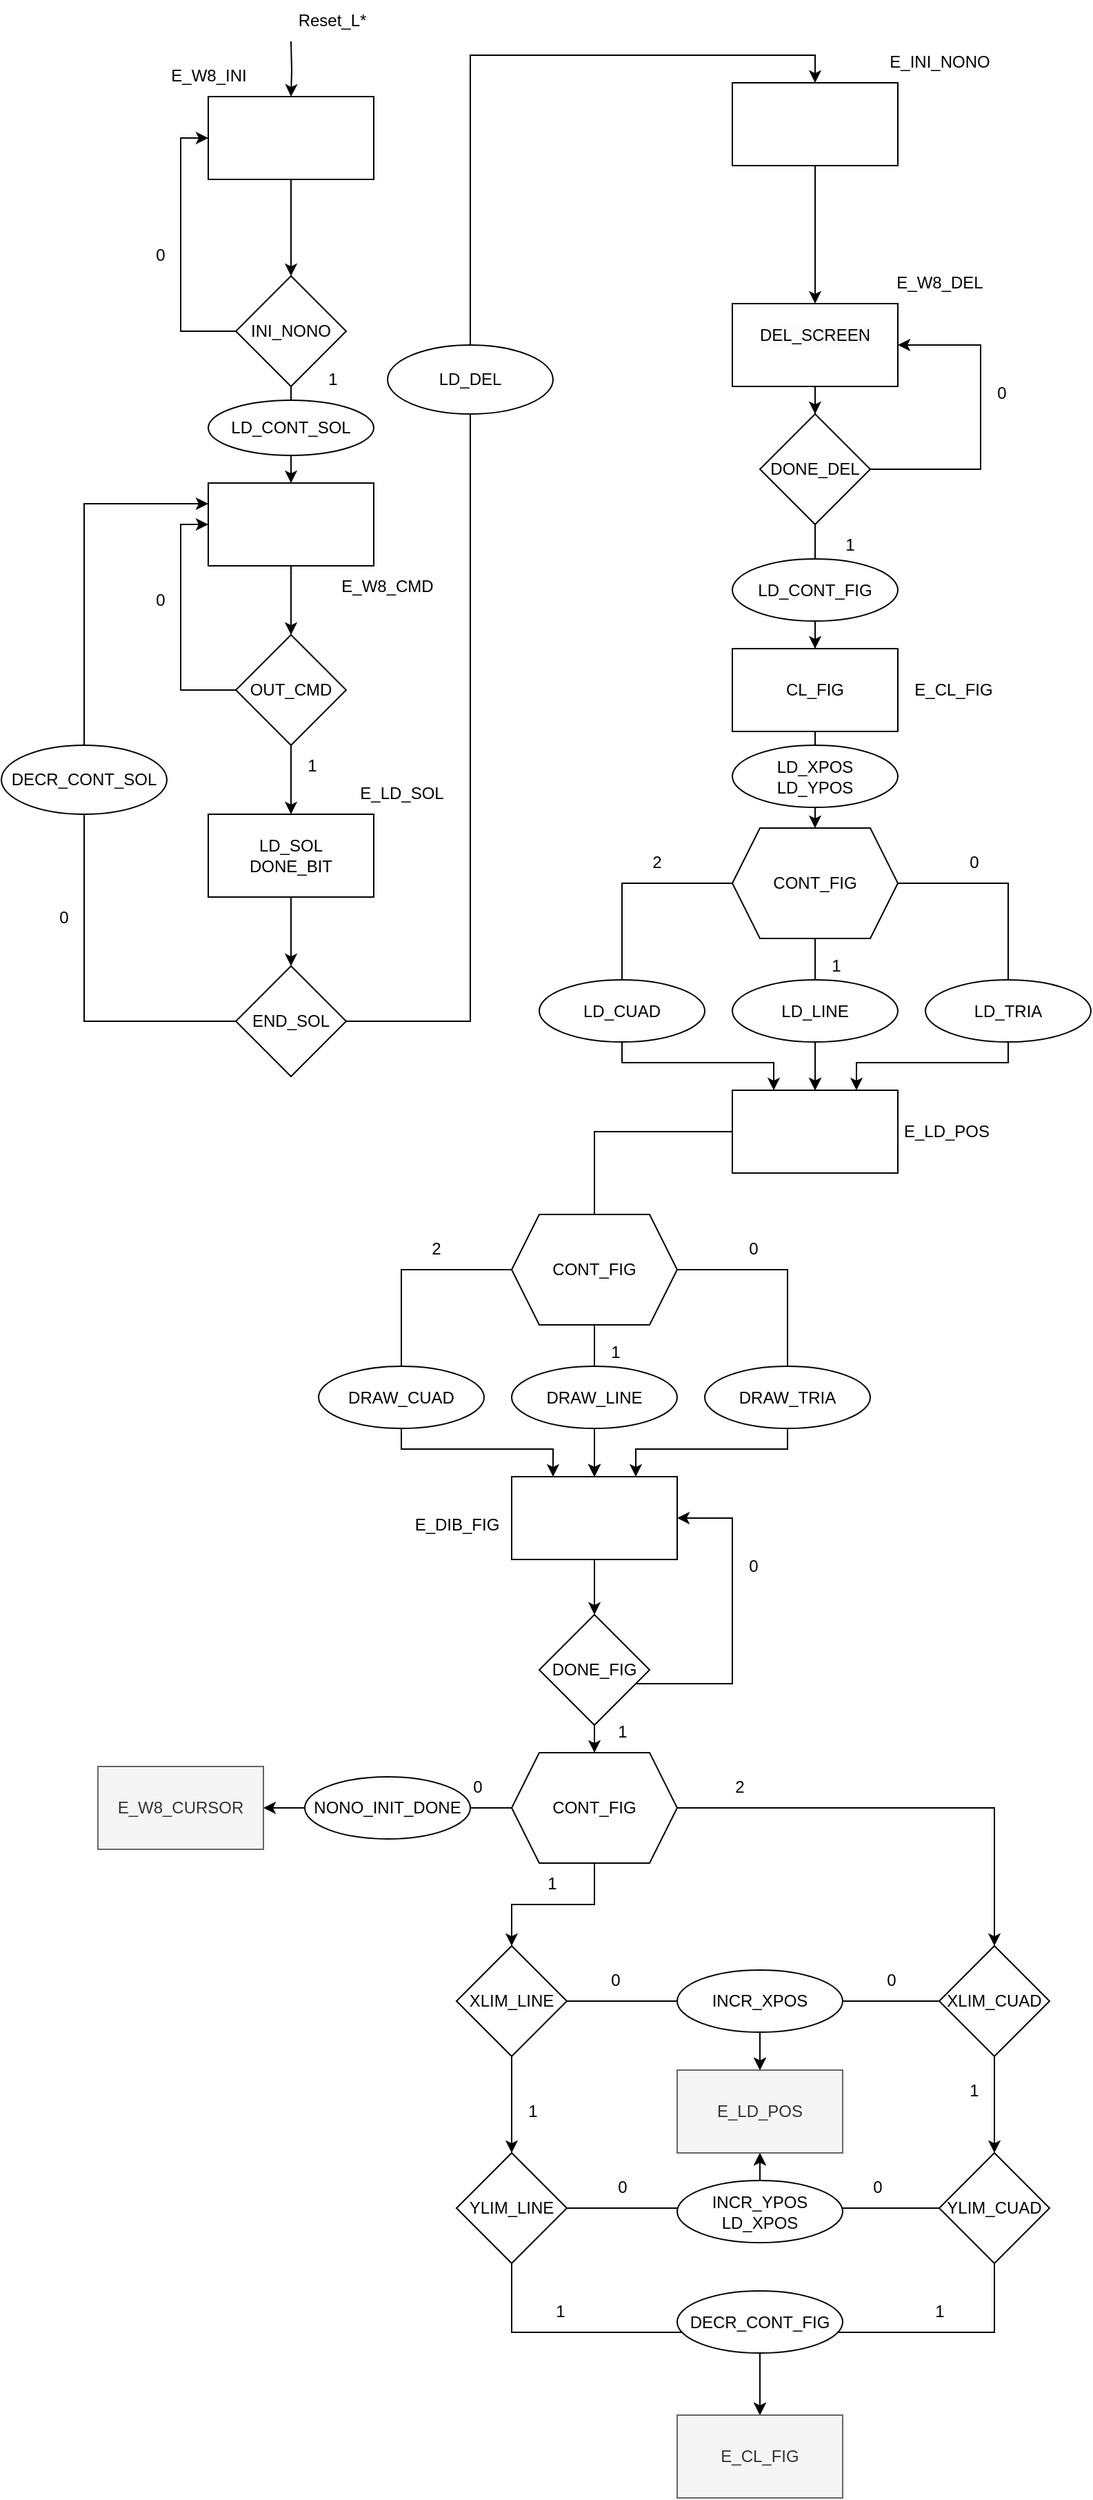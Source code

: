 <mxfile version="22.1.21" type="device">
  <diagram name="Página-1" id="odEJm7NLrHrXEt8aZHD7">
    <mxGraphModel dx="1870" dy="704" grid="1" gridSize="10" guides="1" tooltips="1" connect="1" arrows="1" fold="1" page="1" pageScale="1" pageWidth="827" pageHeight="1169" math="0" shadow="0">
      <root>
        <mxCell id="0" />
        <mxCell id="1" parent="0" />
        <mxCell id="RWISE_kW_2bD8TeYGAy0-4" value="" style="edgeStyle=orthogonalEdgeStyle;rounded=0;orthogonalLoop=1;jettySize=auto;html=1;" parent="1" source="RWISE_kW_2bD8TeYGAy0-2" target="RWISE_kW_2bD8TeYGAy0-3" edge="1">
          <mxGeometry relative="1" as="geometry" />
        </mxCell>
        <mxCell id="RWISE_kW_2bD8TeYGAy0-19" style="edgeStyle=orthogonalEdgeStyle;rounded=0;orthogonalLoop=1;jettySize=auto;html=1;" parent="1" target="RWISE_kW_2bD8TeYGAy0-2" edge="1">
          <mxGeometry relative="1" as="geometry">
            <mxPoint x="210" y="40" as="sourcePoint" />
          </mxGeometry>
        </mxCell>
        <mxCell id="RWISE_kW_2bD8TeYGAy0-2" value="" style="rounded=0;whiteSpace=wrap;html=1;" parent="1" vertex="1">
          <mxGeometry x="150" y="80" width="120" height="60" as="geometry" />
        </mxCell>
        <mxCell id="RWISE_kW_2bD8TeYGAy0-5" style="edgeStyle=orthogonalEdgeStyle;rounded=0;orthogonalLoop=1;jettySize=auto;html=1;entryX=0;entryY=0.5;entryDx=0;entryDy=0;" parent="1" source="RWISE_kW_2bD8TeYGAy0-3" target="RWISE_kW_2bD8TeYGAy0-2" edge="1">
          <mxGeometry relative="1" as="geometry">
            <Array as="points">
              <mxPoint x="130" y="250" />
              <mxPoint x="130" y="110" />
            </Array>
          </mxGeometry>
        </mxCell>
        <mxCell id="RWISE_kW_2bD8TeYGAy0-7" value="" style="edgeStyle=orthogonalEdgeStyle;rounded=0;orthogonalLoop=1;jettySize=auto;html=1;" parent="1" source="RWISE_kW_2bD8TeYGAy0-3" target="RWISE_kW_2bD8TeYGAy0-6" edge="1">
          <mxGeometry relative="1" as="geometry" />
        </mxCell>
        <mxCell id="RWISE_kW_2bD8TeYGAy0-3" value="INI_NONO" style="rhombus;whiteSpace=wrap;html=1;" parent="1" vertex="1">
          <mxGeometry x="170" y="210" width="80" height="80" as="geometry" />
        </mxCell>
        <mxCell id="RWISE_kW_2bD8TeYGAy0-9" value="" style="edgeStyle=orthogonalEdgeStyle;rounded=0;orthogonalLoop=1;jettySize=auto;html=1;" parent="1" source="RWISE_kW_2bD8TeYGAy0-6" target="RWISE_kW_2bD8TeYGAy0-8" edge="1">
          <mxGeometry relative="1" as="geometry" />
        </mxCell>
        <mxCell id="RWISE_kW_2bD8TeYGAy0-6" value="" style="rounded=0;whiteSpace=wrap;html=1;" parent="1" vertex="1">
          <mxGeometry x="150" y="360" width="120" height="60" as="geometry" />
        </mxCell>
        <mxCell id="RWISE_kW_2bD8TeYGAy0-10" style="edgeStyle=orthogonalEdgeStyle;rounded=0;orthogonalLoop=1;jettySize=auto;html=1;entryX=0;entryY=0.5;entryDx=0;entryDy=0;" parent="1" source="RWISE_kW_2bD8TeYGAy0-8" target="RWISE_kW_2bD8TeYGAy0-6" edge="1">
          <mxGeometry relative="1" as="geometry">
            <Array as="points">
              <mxPoint x="130" y="510" />
              <mxPoint x="130" y="390" />
            </Array>
          </mxGeometry>
        </mxCell>
        <mxCell id="RWISE_kW_2bD8TeYGAy0-13" value="" style="edgeStyle=orthogonalEdgeStyle;rounded=0;orthogonalLoop=1;jettySize=auto;html=1;" parent="1" source="RWISE_kW_2bD8TeYGAy0-8" target="RWISE_kW_2bD8TeYGAy0-12" edge="1">
          <mxGeometry relative="1" as="geometry" />
        </mxCell>
        <mxCell id="RWISE_kW_2bD8TeYGAy0-8" value="OUT_CMD" style="rhombus;whiteSpace=wrap;html=1;" parent="1" vertex="1">
          <mxGeometry x="170" y="470" width="80" height="80" as="geometry" />
        </mxCell>
        <mxCell id="RWISE_kW_2bD8TeYGAy0-16" value="" style="edgeStyle=orthogonalEdgeStyle;rounded=0;orthogonalLoop=1;jettySize=auto;html=1;" parent="1" source="RWISE_kW_2bD8TeYGAy0-12" target="RWISE_kW_2bD8TeYGAy0-15" edge="1">
          <mxGeometry relative="1" as="geometry" />
        </mxCell>
        <mxCell id="RWISE_kW_2bD8TeYGAy0-12" value="LD_SOL&lt;br&gt;DONE_BIT" style="rounded=0;whiteSpace=wrap;html=1;" parent="1" vertex="1">
          <mxGeometry x="150" y="600" width="120" height="60" as="geometry" />
        </mxCell>
        <mxCell id="RWISE_kW_2bD8TeYGAy0-17" style="edgeStyle=orthogonalEdgeStyle;rounded=0;orthogonalLoop=1;jettySize=auto;html=1;entryX=0;entryY=0.25;entryDx=0;entryDy=0;" parent="1" source="RWISE_kW_2bD8TeYGAy0-15" target="RWISE_kW_2bD8TeYGAy0-6" edge="1">
          <mxGeometry relative="1" as="geometry">
            <Array as="points">
              <mxPoint x="60" y="750" />
              <mxPoint x="60" y="375" />
            </Array>
          </mxGeometry>
        </mxCell>
        <mxCell id="RWISE_kW_2bD8TeYGAy0-31" style="edgeStyle=orthogonalEdgeStyle;rounded=0;orthogonalLoop=1;jettySize=auto;html=1;entryX=0.5;entryY=0;entryDx=0;entryDy=0;" parent="1" source="RWISE_kW_2bD8TeYGAy0-32" target="RWISE_kW_2bD8TeYGAy0-30" edge="1">
          <mxGeometry relative="1" as="geometry">
            <Array as="points">
              <mxPoint x="340" y="50" />
              <mxPoint x="590" y="50" />
            </Array>
          </mxGeometry>
        </mxCell>
        <mxCell id="RWISE_kW_2bD8TeYGAy0-15" value="END_SOL" style="rhombus;whiteSpace=wrap;html=1;" parent="1" vertex="1">
          <mxGeometry x="170" y="710" width="80" height="80" as="geometry" />
        </mxCell>
        <mxCell id="RWISE_kW_2bD8TeYGAy0-18" value="LD_CONT_SOL" style="ellipse;whiteSpace=wrap;html=1;" parent="1" vertex="1">
          <mxGeometry x="150" y="300" width="120" height="40" as="geometry" />
        </mxCell>
        <mxCell id="RWISE_kW_2bD8TeYGAy0-20" value="Reset_L*" style="text;html=1;strokeColor=none;fillColor=none;align=center;verticalAlign=middle;whiteSpace=wrap;rounded=0;" parent="1" vertex="1">
          <mxGeometry x="210" y="10" width="60" height="30" as="geometry" />
        </mxCell>
        <mxCell id="RWISE_kW_2bD8TeYGAy0-21" value="E_W8_INI" style="text;html=1;align=center;verticalAlign=middle;resizable=0;points=[];autosize=1;strokeColor=none;fillColor=none;" parent="1" vertex="1">
          <mxGeometry x="110" y="50" width="80" height="30" as="geometry" />
        </mxCell>
        <mxCell id="RWISE_kW_2bD8TeYGAy0-22" value="E_W8_CMD" style="text;html=1;strokeColor=none;fillColor=none;align=center;verticalAlign=middle;whiteSpace=wrap;rounded=0;" parent="1" vertex="1">
          <mxGeometry x="250" y="420" width="60" height="30" as="geometry" />
        </mxCell>
        <mxCell id="RWISE_kW_2bD8TeYGAy0-23" value="E_LD_SOL" style="text;html=1;align=center;verticalAlign=middle;resizable=0;points=[];autosize=1;strokeColor=none;fillColor=none;" parent="1" vertex="1">
          <mxGeometry x="250" y="570" width="80" height="30" as="geometry" />
        </mxCell>
        <mxCell id="RWISE_kW_2bD8TeYGAy0-24" value="DECR_CONT_SOL" style="ellipse;whiteSpace=wrap;html=1;" parent="1" vertex="1">
          <mxGeometry y="550" width="120" height="50" as="geometry" />
        </mxCell>
        <mxCell id="RWISE_kW_2bD8TeYGAy0-25" value="0" style="text;html=1;align=center;verticalAlign=middle;resizable=0;points=[];autosize=1;strokeColor=none;fillColor=none;" parent="1" vertex="1">
          <mxGeometry x="100" y="180" width="30" height="30" as="geometry" />
        </mxCell>
        <mxCell id="RWISE_kW_2bD8TeYGAy0-26" value="0" style="text;html=1;align=center;verticalAlign=middle;resizable=0;points=[];autosize=1;strokeColor=none;fillColor=none;" parent="1" vertex="1">
          <mxGeometry x="100" y="430" width="30" height="30" as="geometry" />
        </mxCell>
        <mxCell id="RWISE_kW_2bD8TeYGAy0-27" value="0" style="text;html=1;align=center;verticalAlign=middle;resizable=0;points=[];autosize=1;strokeColor=none;fillColor=none;" parent="1" vertex="1">
          <mxGeometry x="30" y="660" width="30" height="30" as="geometry" />
        </mxCell>
        <mxCell id="RWISE_kW_2bD8TeYGAy0-28" value="1" style="text;html=1;align=center;verticalAlign=middle;resizable=0;points=[];autosize=1;strokeColor=none;fillColor=none;" parent="1" vertex="1">
          <mxGeometry x="210" y="550" width="30" height="30" as="geometry" />
        </mxCell>
        <mxCell id="RWISE_kW_2bD8TeYGAy0-29" value="1" style="text;html=1;align=center;verticalAlign=middle;resizable=0;points=[];autosize=1;strokeColor=none;fillColor=none;" parent="1" vertex="1">
          <mxGeometry x="225" y="270" width="30" height="30" as="geometry" />
        </mxCell>
        <mxCell id="RWISE_kW_2bD8TeYGAy0-34" style="edgeStyle=orthogonalEdgeStyle;rounded=0;orthogonalLoop=1;jettySize=auto;html=1;entryX=0.5;entryY=0;entryDx=0;entryDy=0;" parent="1" source="RWISE_kW_2bD8TeYGAy0-30" target="RWISE_kW_2bD8TeYGAy0-33" edge="1">
          <mxGeometry relative="1" as="geometry" />
        </mxCell>
        <mxCell id="RWISE_kW_2bD8TeYGAy0-30" value="" style="rounded=0;whiteSpace=wrap;html=1;" parent="1" vertex="1">
          <mxGeometry x="530" y="70" width="120" height="60" as="geometry" />
        </mxCell>
        <mxCell id="RWISE_kW_2bD8TeYGAy0-36" value="" style="edgeStyle=orthogonalEdgeStyle;rounded=0;orthogonalLoop=1;jettySize=auto;html=1;" parent="1" source="RWISE_kW_2bD8TeYGAy0-33" target="RWISE_kW_2bD8TeYGAy0-35" edge="1">
          <mxGeometry relative="1" as="geometry" />
        </mxCell>
        <mxCell id="RWISE_kW_2bD8TeYGAy0-33" value="&#xa;&lt;span style=&quot;color: rgb(0, 0, 0); font-family: Helvetica; font-size: 12px; font-style: normal; font-variant-ligatures: normal; font-variant-caps: normal; font-weight: 400; letter-spacing: normal; orphans: 2; text-align: center; text-indent: 0px; text-transform: none; widows: 2; word-spacing: 0px; -webkit-text-stroke-width: 0px; background-color: rgb(251, 251, 251); text-decoration-thickness: initial; text-decoration-style: initial; text-decoration-color: initial; float: none; display: inline !important;&quot;&gt;DEL_SCREEN&lt;/span&gt;&#xa;&#xa;" style="rounded=0;whiteSpace=wrap;html=1;" parent="1" vertex="1">
          <mxGeometry x="530" y="230" width="120" height="60" as="geometry" />
        </mxCell>
        <mxCell id="RWISE_kW_2bD8TeYGAy0-37" style="edgeStyle=orthogonalEdgeStyle;rounded=0;orthogonalLoop=1;jettySize=auto;html=1;entryX=1;entryY=0.5;entryDx=0;entryDy=0;exitX=1;exitY=0.5;exitDx=0;exitDy=0;" parent="1" source="RWISE_kW_2bD8TeYGAy0-35" target="RWISE_kW_2bD8TeYGAy0-33" edge="1">
          <mxGeometry relative="1" as="geometry">
            <Array as="points">
              <mxPoint x="710" y="350" />
              <mxPoint x="710" y="260" />
            </Array>
          </mxGeometry>
        </mxCell>
        <mxCell id="RWISE_kW_2bD8TeYGAy0-39" value="" style="edgeStyle=orthogonalEdgeStyle;rounded=0;orthogonalLoop=1;jettySize=auto;html=1;" parent="1" source="RWISE_kW_2bD8TeYGAy0-55" target="RWISE_kW_2bD8TeYGAy0-38" edge="1">
          <mxGeometry relative="1" as="geometry" />
        </mxCell>
        <mxCell id="RWISE_kW_2bD8TeYGAy0-116" value="" style="edgeStyle=orthogonalEdgeStyle;rounded=0;orthogonalLoop=1;jettySize=auto;html=1;endArrow=none;endFill=0;" parent="1" source="RWISE_kW_2bD8TeYGAy0-35" target="RWISE_kW_2bD8TeYGAy0-55" edge="1">
          <mxGeometry relative="1" as="geometry" />
        </mxCell>
        <mxCell id="RWISE_kW_2bD8TeYGAy0-35" value="DONE_DEL" style="rhombus;whiteSpace=wrap;html=1;" parent="1" vertex="1">
          <mxGeometry x="550" y="310" width="80" height="80" as="geometry" />
        </mxCell>
        <mxCell id="RWISE_kW_2bD8TeYGAy0-41" value="" style="edgeStyle=orthogonalEdgeStyle;rounded=0;orthogonalLoop=1;jettySize=auto;html=1;" parent="1" source="RWISE_kW_2bD8TeYGAy0-58" target="RWISE_kW_2bD8TeYGAy0-40" edge="1">
          <mxGeometry relative="1" as="geometry" />
        </mxCell>
        <mxCell id="RWISE_kW_2bD8TeYGAy0-38" value="CL_FIG" style="rounded=0;whiteSpace=wrap;html=1;" parent="1" vertex="1">
          <mxGeometry x="530" y="480" width="120" height="60" as="geometry" />
        </mxCell>
        <mxCell id="RWISE_kW_2bD8TeYGAy0-43" value="" style="edgeStyle=orthogonalEdgeStyle;rounded=0;orthogonalLoop=1;jettySize=auto;html=1;" parent="1" source="RWISE_kW_2bD8TeYGAy0-40" target="RWISE_kW_2bD8TeYGAy0-42" edge="1">
          <mxGeometry relative="1" as="geometry" />
        </mxCell>
        <mxCell id="RWISE_kW_2bD8TeYGAy0-40" value="" style="rounded=0;whiteSpace=wrap;html=1;" parent="1" vertex="1">
          <mxGeometry x="530" y="800" width="120" height="60" as="geometry" />
        </mxCell>
        <mxCell id="RWISE_kW_2bD8TeYGAy0-45" value="" style="edgeStyle=orthogonalEdgeStyle;rounded=0;orthogonalLoop=1;jettySize=auto;html=1;" parent="1" source="RWISE_kW_2bD8TeYGAy0-42" target="RWISE_kW_2bD8TeYGAy0-44" edge="1">
          <mxGeometry relative="1" as="geometry" />
        </mxCell>
        <mxCell id="RWISE_kW_2bD8TeYGAy0-42" value="" style="rounded=0;whiteSpace=wrap;html=1;" parent="1" vertex="1">
          <mxGeometry x="370" y="1080" width="120" height="60" as="geometry" />
        </mxCell>
        <mxCell id="RWISE_kW_2bD8TeYGAy0-46" style="edgeStyle=orthogonalEdgeStyle;rounded=0;orthogonalLoop=1;jettySize=auto;html=1;entryX=1;entryY=0.5;entryDx=0;entryDy=0;" parent="1" source="RWISE_kW_2bD8TeYGAy0-44" target="RWISE_kW_2bD8TeYGAy0-42" edge="1">
          <mxGeometry relative="1" as="geometry">
            <Array as="points">
              <mxPoint x="530" y="1230" />
              <mxPoint x="530" y="1110" />
            </Array>
          </mxGeometry>
        </mxCell>
        <mxCell id="RWISE_kW_2bD8TeYGAy0-83" value="" style="edgeStyle=orthogonalEdgeStyle;rounded=0;orthogonalLoop=1;jettySize=auto;html=1;" parent="1" source="RWISE_kW_2bD8TeYGAy0-44" target="RWISE_kW_2bD8TeYGAy0-70" edge="1">
          <mxGeometry relative="1" as="geometry" />
        </mxCell>
        <mxCell id="RWISE_kW_2bD8TeYGAy0-44" value="DONE_FIG" style="rhombus;whiteSpace=wrap;html=1;" parent="1" vertex="1">
          <mxGeometry x="390" y="1180" width="80" height="80" as="geometry" />
        </mxCell>
        <mxCell id="RWISE_kW_2bD8TeYGAy0-53" value="" style="edgeStyle=orthogonalEdgeStyle;rounded=0;orthogonalLoop=1;jettySize=auto;html=1;entryX=0.5;entryY=0;entryDx=0;entryDy=0;" parent="1" source="RWISE_kW_2bD8TeYGAy0-15" target="RWISE_kW_2bD8TeYGAy0-32" edge="1">
          <mxGeometry relative="1" as="geometry">
            <mxPoint x="250" y="750" as="sourcePoint" />
            <mxPoint x="560" y="70" as="targetPoint" />
            <Array as="points">
              <mxPoint x="340" y="750" />
            </Array>
          </mxGeometry>
        </mxCell>
        <mxCell id="RWISE_kW_2bD8TeYGAy0-32" value="LD_DEL" style="ellipse;whiteSpace=wrap;html=1;" parent="1" vertex="1">
          <mxGeometry x="280" y="260" width="120" height="50" as="geometry" />
        </mxCell>
        <mxCell id="RWISE_kW_2bD8TeYGAy0-55" value="LD_CONT_FIG" style="ellipse;whiteSpace=wrap;html=1;" parent="1" vertex="1">
          <mxGeometry x="530" y="415" width="120" height="45" as="geometry" />
        </mxCell>
        <mxCell id="RWISE_kW_2bD8TeYGAy0-59" style="edgeStyle=orthogonalEdgeStyle;rounded=0;orthogonalLoop=1;jettySize=auto;html=1;entryX=0.25;entryY=0;entryDx=0;entryDy=0;" parent="1" source="RWISE_kW_2bD8TeYGAy0-58" target="RWISE_kW_2bD8TeYGAy0-40" edge="1">
          <mxGeometry relative="1" as="geometry">
            <Array as="points">
              <mxPoint x="450" y="650" />
              <mxPoint x="450" y="780" />
              <mxPoint x="560" y="780" />
            </Array>
          </mxGeometry>
        </mxCell>
        <mxCell id="RWISE_kW_2bD8TeYGAy0-60" value="" style="edgeStyle=orthogonalEdgeStyle;rounded=0;orthogonalLoop=1;jettySize=auto;html=1;" parent="1" source="RWISE_kW_2bD8TeYGAy0-38" target="RWISE_kW_2bD8TeYGAy0-58" edge="1">
          <mxGeometry relative="1" as="geometry">
            <mxPoint x="590" y="540" as="sourcePoint" />
            <mxPoint x="590" y="770" as="targetPoint" />
          </mxGeometry>
        </mxCell>
        <mxCell id="RWISE_kW_2bD8TeYGAy0-58" value="CONT_FIG" style="shape=hexagon;perimeter=hexagonPerimeter2;whiteSpace=wrap;html=1;fixedSize=1;" parent="1" vertex="1">
          <mxGeometry x="530" y="610" width="120" height="80" as="geometry" />
        </mxCell>
        <mxCell id="RWISE_kW_2bD8TeYGAy0-61" value="LD_XPOS&lt;br&gt;LD_YPOS" style="ellipse;whiteSpace=wrap;html=1;" parent="1" vertex="1">
          <mxGeometry x="530" y="550" width="120" height="45" as="geometry" />
        </mxCell>
        <mxCell id="RWISE_kW_2bD8TeYGAy0-124" value="" style="edgeStyle=orthogonalEdgeStyle;rounded=0;orthogonalLoop=1;jettySize=auto;html=1;" parent="1" source="RWISE_kW_2bD8TeYGAy0-62" target="RWISE_kW_2bD8TeYGAy0-40" edge="1">
          <mxGeometry relative="1" as="geometry" />
        </mxCell>
        <mxCell id="RWISE_kW_2bD8TeYGAy0-62" value="LD_LINE" style="ellipse;whiteSpace=wrap;html=1;" parent="1" vertex="1">
          <mxGeometry x="530" y="720" width="120" height="45" as="geometry" />
        </mxCell>
        <mxCell id="RWISE_kW_2bD8TeYGAy0-63" value="LD_CUAD" style="ellipse;whiteSpace=wrap;html=1;" parent="1" vertex="1">
          <mxGeometry x="390" y="720" width="120" height="45" as="geometry" />
        </mxCell>
        <mxCell id="RWISE_kW_2bD8TeYGAy0-67" style="edgeStyle=orthogonalEdgeStyle;rounded=0;orthogonalLoop=1;jettySize=auto;html=1;entryX=0.75;entryY=0;entryDx=0;entryDy=0;" parent="1" source="RWISE_kW_2bD8TeYGAy0-58" target="RWISE_kW_2bD8TeYGAy0-40" edge="1">
          <mxGeometry relative="1" as="geometry">
            <Array as="points">
              <mxPoint x="730" y="650" />
              <mxPoint x="730" y="780" />
              <mxPoint x="620" y="780" />
            </Array>
          </mxGeometry>
        </mxCell>
        <mxCell id="RWISE_kW_2bD8TeYGAy0-68" value="LD_TRIA" style="ellipse;whiteSpace=wrap;html=1;" parent="1" vertex="1">
          <mxGeometry x="670" y="720" width="120" height="45" as="geometry" />
        </mxCell>
        <mxCell id="RWISE_kW_2bD8TeYGAy0-75" style="edgeStyle=orthogonalEdgeStyle;rounded=0;orthogonalLoop=1;jettySize=auto;html=1;entryX=0.5;entryY=0;entryDx=0;entryDy=0;" parent="1" source="RWISE_kW_2bD8TeYGAy0-70" target="RWISE_kW_2bD8TeYGAy0-74" edge="1">
          <mxGeometry relative="1" as="geometry" />
        </mxCell>
        <mxCell id="RWISE_kW_2bD8TeYGAy0-84" style="edgeStyle=orthogonalEdgeStyle;rounded=0;orthogonalLoop=1;jettySize=auto;html=1;entryX=1;entryY=0.5;entryDx=0;entryDy=0;" parent="1" source="RWISE_kW_2bD8TeYGAy0-70" target="RWISE_kW_2bD8TeYGAy0-82" edge="1">
          <mxGeometry relative="1" as="geometry" />
        </mxCell>
        <mxCell id="RWISE_kW_2bD8TeYGAy0-85" style="edgeStyle=orthogonalEdgeStyle;rounded=0;orthogonalLoop=1;jettySize=auto;html=1;" parent="1" source="RWISE_kW_2bD8TeYGAy0-70" target="RWISE_kW_2bD8TeYGAy0-73" edge="1">
          <mxGeometry relative="1" as="geometry">
            <Array as="points">
              <mxPoint x="720" y="1320" />
            </Array>
          </mxGeometry>
        </mxCell>
        <mxCell id="RWISE_kW_2bD8TeYGAy0-70" value="CONT_FIG" style="shape=hexagon;perimeter=hexagonPerimeter2;whiteSpace=wrap;html=1;fixedSize=1;" parent="1" vertex="1">
          <mxGeometry x="370" y="1280" width="120" height="80" as="geometry" />
        </mxCell>
        <mxCell id="RWISE_kW_2bD8TeYGAy0-78" value="" style="edgeStyle=orthogonalEdgeStyle;rounded=0;orthogonalLoop=1;jettySize=auto;html=1;" parent="1" source="RWISE_kW_2bD8TeYGAy0-73" target="RWISE_kW_2bD8TeYGAy0-77" edge="1">
          <mxGeometry relative="1" as="geometry" />
        </mxCell>
        <mxCell id="RWISE_kW_2bD8TeYGAy0-101" style="edgeStyle=orthogonalEdgeStyle;rounded=0;orthogonalLoop=1;jettySize=auto;html=1;entryX=0.5;entryY=0;entryDx=0;entryDy=0;" parent="1" source="RWISE_kW_2bD8TeYGAy0-73" target="RWISE_kW_2bD8TeYGAy0-88" edge="1">
          <mxGeometry relative="1" as="geometry">
            <mxPoint x="540" y="1460" as="targetPoint" />
          </mxGeometry>
        </mxCell>
        <mxCell id="RWISE_kW_2bD8TeYGAy0-73" value="XLIM_CUAD" style="rhombus;whiteSpace=wrap;html=1;" parent="1" vertex="1">
          <mxGeometry x="680" y="1420" width="80" height="80" as="geometry" />
        </mxCell>
        <mxCell id="RWISE_kW_2bD8TeYGAy0-79" value="" style="edgeStyle=orthogonalEdgeStyle;rounded=0;orthogonalLoop=1;jettySize=auto;html=1;" parent="1" source="RWISE_kW_2bD8TeYGAy0-74" target="RWISE_kW_2bD8TeYGAy0-76" edge="1">
          <mxGeometry relative="1" as="geometry" />
        </mxCell>
        <mxCell id="RWISE_kW_2bD8TeYGAy0-100" style="edgeStyle=orthogonalEdgeStyle;rounded=0;orthogonalLoop=1;jettySize=auto;html=1;entryX=0.5;entryY=0;entryDx=0;entryDy=0;" parent="1" source="RWISE_kW_2bD8TeYGAy0-74" target="RWISE_kW_2bD8TeYGAy0-88" edge="1">
          <mxGeometry relative="1" as="geometry" />
        </mxCell>
        <mxCell id="RWISE_kW_2bD8TeYGAy0-74" value="XLIM_LINE" style="rhombus;whiteSpace=wrap;html=1;" parent="1" vertex="1">
          <mxGeometry x="330" y="1420" width="80" height="80" as="geometry" />
        </mxCell>
        <mxCell id="RWISE_kW_2bD8TeYGAy0-91" style="edgeStyle=orthogonalEdgeStyle;rounded=0;orthogonalLoop=1;jettySize=auto;html=1;entryX=0.5;entryY=1;entryDx=0;entryDy=0;" parent="1" source="RWISE_kW_2bD8TeYGAy0-76" target="RWISE_kW_2bD8TeYGAy0-88" edge="1">
          <mxGeometry relative="1" as="geometry">
            <Array as="points">
              <mxPoint x="550" y="1610" />
            </Array>
          </mxGeometry>
        </mxCell>
        <mxCell id="RWISE_kW_2bD8TeYGAy0-113" style="edgeStyle=orthogonalEdgeStyle;rounded=0;orthogonalLoop=1;jettySize=auto;html=1;entryX=0.5;entryY=0;entryDx=0;entryDy=0;" parent="1" source="RWISE_kW_2bD8TeYGAy0-76" target="RWISE_kW_2bD8TeYGAy0-106" edge="1">
          <mxGeometry relative="1" as="geometry">
            <Array as="points">
              <mxPoint x="370" y="1700" />
              <mxPoint x="550" y="1700" />
            </Array>
          </mxGeometry>
        </mxCell>
        <mxCell id="RWISE_kW_2bD8TeYGAy0-76" value="YLIM_LINE" style="rhombus;whiteSpace=wrap;html=1;" parent="1" vertex="1">
          <mxGeometry x="330" y="1570" width="80" height="80" as="geometry" />
        </mxCell>
        <mxCell id="RWISE_kW_2bD8TeYGAy0-92" style="edgeStyle=orthogonalEdgeStyle;rounded=0;orthogonalLoop=1;jettySize=auto;html=1;entryX=0.5;entryY=1;entryDx=0;entryDy=0;" parent="1" source="RWISE_kW_2bD8TeYGAy0-77" target="RWISE_kW_2bD8TeYGAy0-88" edge="1">
          <mxGeometry relative="1" as="geometry">
            <Array as="points">
              <mxPoint x="550" y="1610" />
            </Array>
          </mxGeometry>
        </mxCell>
        <mxCell id="RWISE_kW_2bD8TeYGAy0-109" style="edgeStyle=orthogonalEdgeStyle;rounded=0;orthogonalLoop=1;jettySize=auto;html=1;entryX=0.5;entryY=0;entryDx=0;entryDy=0;" parent="1" source="RWISE_kW_2bD8TeYGAy0-110" target="RWISE_kW_2bD8TeYGAy0-106" edge="1">
          <mxGeometry relative="1" as="geometry">
            <Array as="points">
              <mxPoint x="550" y="1740" />
              <mxPoint x="550" y="1740" />
            </Array>
          </mxGeometry>
        </mxCell>
        <mxCell id="RWISE_kW_2bD8TeYGAy0-77" value="YLIM_CUAD" style="rhombus;whiteSpace=wrap;html=1;" parent="1" vertex="1">
          <mxGeometry x="680" y="1570" width="80" height="80" as="geometry" />
        </mxCell>
        <mxCell id="RWISE_kW_2bD8TeYGAy0-82" value="E_W8_CURSOR" style="rounded=0;whiteSpace=wrap;html=1;fillColor=#f5f5f5;fontColor=#333333;strokeColor=#666666;" parent="1" vertex="1">
          <mxGeometry x="70" y="1290" width="120" height="60" as="geometry" />
        </mxCell>
        <mxCell id="RWISE_kW_2bD8TeYGAy0-88" value="E_LD_POS" style="rounded=0;whiteSpace=wrap;html=1;fillColor=#f5f5f5;fontColor=#333333;strokeColor=#666666;" parent="1" vertex="1">
          <mxGeometry x="490" y="1510" width="120" height="60" as="geometry" />
        </mxCell>
        <mxCell id="RWISE_kW_2bD8TeYGAy0-93" value="INCR_XPOS" style="ellipse;whiteSpace=wrap;html=1;" parent="1" vertex="1">
          <mxGeometry x="490" y="1437.5" width="120" height="45" as="geometry" />
        </mxCell>
        <mxCell id="RWISE_kW_2bD8TeYGAy0-104" value="INCR_YPOS&lt;br&gt;LD_XPOS" style="ellipse;whiteSpace=wrap;html=1;" parent="1" vertex="1">
          <mxGeometry x="490" y="1590" width="120" height="45" as="geometry" />
        </mxCell>
        <mxCell id="RWISE_kW_2bD8TeYGAy0-106" value="E_CL_FIG" style="rounded=0;whiteSpace=wrap;html=1;fillColor=#f5f5f5;fontColor=#333333;strokeColor=#666666;" parent="1" vertex="1">
          <mxGeometry x="490" y="1760" width="120" height="60" as="geometry" />
        </mxCell>
        <mxCell id="RWISE_kW_2bD8TeYGAy0-111" value="" style="edgeStyle=orthogonalEdgeStyle;rounded=0;orthogonalLoop=1;jettySize=auto;html=1;entryX=0.5;entryY=0;entryDx=0;entryDy=0;" parent="1" source="RWISE_kW_2bD8TeYGAy0-77" target="RWISE_kW_2bD8TeYGAy0-110" edge="1">
          <mxGeometry relative="1" as="geometry">
            <mxPoint x="720" y="1650" as="sourcePoint" />
            <mxPoint x="540" y="1790" as="targetPoint" />
            <Array as="points">
              <mxPoint x="720" y="1700" />
            </Array>
          </mxGeometry>
        </mxCell>
        <mxCell id="RWISE_kW_2bD8TeYGAy0-110" value="DECR_CONT_FIG" style="ellipse;whiteSpace=wrap;html=1;" parent="1" vertex="1">
          <mxGeometry x="490" y="1670" width="120" height="45" as="geometry" />
        </mxCell>
        <mxCell id="RWISE_kW_2bD8TeYGAy0-114" value="E_INI_NONO" style="text;html=1;align=center;verticalAlign=middle;resizable=0;points=[];autosize=1;strokeColor=none;fillColor=none;" parent="1" vertex="1">
          <mxGeometry x="630" y="40" width="100" height="30" as="geometry" />
        </mxCell>
        <mxCell id="RWISE_kW_2bD8TeYGAy0-115" value="E_W8_DEL" style="text;html=1;align=center;verticalAlign=middle;resizable=0;points=[];autosize=1;strokeColor=none;fillColor=none;" parent="1" vertex="1">
          <mxGeometry x="635" y="200" width="90" height="30" as="geometry" />
        </mxCell>
        <mxCell id="RWISE_kW_2bD8TeYGAy0-117" value="0" style="text;html=1;align=center;verticalAlign=middle;resizable=0;points=[];autosize=1;strokeColor=none;fillColor=none;" parent="1" vertex="1">
          <mxGeometry x="710" y="280" width="30" height="30" as="geometry" />
        </mxCell>
        <mxCell id="RWISE_kW_2bD8TeYGAy0-118" value="1" style="text;html=1;align=center;verticalAlign=middle;resizable=0;points=[];autosize=1;strokeColor=none;fillColor=none;" parent="1" vertex="1">
          <mxGeometry x="600" y="390" width="30" height="30" as="geometry" />
        </mxCell>
        <mxCell id="RWISE_kW_2bD8TeYGAy0-119" value="E_CL_FIG" style="text;html=1;align=center;verticalAlign=middle;resizable=0;points=[];autosize=1;strokeColor=none;fillColor=none;" parent="1" vertex="1">
          <mxGeometry x="650" y="495" width="80" height="30" as="geometry" />
        </mxCell>
        <mxCell id="RWISE_kW_2bD8TeYGAy0-120" value="2" style="text;html=1;align=center;verticalAlign=middle;resizable=0;points=[];autosize=1;strokeColor=none;fillColor=none;" parent="1" vertex="1">
          <mxGeometry x="460" y="620" width="30" height="30" as="geometry" />
        </mxCell>
        <mxCell id="RWISE_kW_2bD8TeYGAy0-121" value="0" style="text;html=1;align=center;verticalAlign=middle;resizable=0;points=[];autosize=1;strokeColor=none;fillColor=none;" parent="1" vertex="1">
          <mxGeometry x="690" y="620" width="30" height="30" as="geometry" />
        </mxCell>
        <mxCell id="RWISE_kW_2bD8TeYGAy0-122" value="1" style="text;html=1;align=center;verticalAlign=middle;resizable=0;points=[];autosize=1;strokeColor=none;fillColor=none;" parent="1" vertex="1">
          <mxGeometry x="590" y="695" width="30" height="30" as="geometry" />
        </mxCell>
        <mxCell id="RWISE_kW_2bD8TeYGAy0-123" value="0" style="text;html=1;align=center;verticalAlign=middle;resizable=0;points=[];autosize=1;strokeColor=none;fillColor=none;" parent="1" vertex="1">
          <mxGeometry x="530" y="1130" width="30" height="30" as="geometry" />
        </mxCell>
        <mxCell id="RWISE_kW_2bD8TeYGAy0-127" value="E_LD_POS" style="text;html=1;align=center;verticalAlign=middle;resizable=0;points=[];autosize=1;strokeColor=none;fillColor=none;" parent="1" vertex="1">
          <mxGeometry x="640" y="815" width="90" height="30" as="geometry" />
        </mxCell>
        <mxCell id="RWISE_kW_2bD8TeYGAy0-128" value="E_DIB_FIG" style="text;html=1;align=center;verticalAlign=middle;resizable=0;points=[];autosize=1;strokeColor=none;fillColor=none;" parent="1" vertex="1">
          <mxGeometry x="290" y="1100" width="80" height="30" as="geometry" />
        </mxCell>
        <mxCell id="RWISE_kW_2bD8TeYGAy0-136" value="" style="edgeStyle=orthogonalEdgeStyle;rounded=0;orthogonalLoop=1;jettySize=auto;html=1;" parent="1" source="RWISE_kW_2bD8TeYGAy0-138" edge="1">
          <mxGeometry relative="1" as="geometry">
            <mxPoint x="430" y="1080" as="targetPoint" />
          </mxGeometry>
        </mxCell>
        <mxCell id="RWISE_kW_2bD8TeYGAy0-137" style="edgeStyle=orthogonalEdgeStyle;rounded=0;orthogonalLoop=1;jettySize=auto;html=1;entryX=0.25;entryY=0;entryDx=0;entryDy=0;" parent="1" source="RWISE_kW_2bD8TeYGAy0-138" edge="1">
          <mxGeometry relative="1" as="geometry">
            <mxPoint x="400" y="1080" as="targetPoint" />
            <Array as="points">
              <mxPoint x="290" y="930" />
              <mxPoint x="290" y="1060" />
              <mxPoint x="400" y="1060" />
            </Array>
          </mxGeometry>
        </mxCell>
        <mxCell id="RWISE_kW_2bD8TeYGAy0-138" value="CONT_FIG" style="shape=hexagon;perimeter=hexagonPerimeter2;whiteSpace=wrap;html=1;fixedSize=1;" parent="1" vertex="1">
          <mxGeometry x="370" y="890" width="120" height="80" as="geometry" />
        </mxCell>
        <mxCell id="RWISE_kW_2bD8TeYGAy0-139" value="" style="edgeStyle=orthogonalEdgeStyle;rounded=0;orthogonalLoop=1;jettySize=auto;html=1;" parent="1" source="RWISE_kW_2bD8TeYGAy0-140" edge="1">
          <mxGeometry relative="1" as="geometry">
            <mxPoint x="430" y="1080" as="targetPoint" />
          </mxGeometry>
        </mxCell>
        <mxCell id="RWISE_kW_2bD8TeYGAy0-140" value="DRAW_LINE" style="ellipse;whiteSpace=wrap;html=1;" parent="1" vertex="1">
          <mxGeometry x="370" y="1000" width="120" height="45" as="geometry" />
        </mxCell>
        <mxCell id="RWISE_kW_2bD8TeYGAy0-141" value="DRAW_CUAD" style="ellipse;whiteSpace=wrap;html=1;" parent="1" vertex="1">
          <mxGeometry x="230" y="1000" width="120" height="45" as="geometry" />
        </mxCell>
        <mxCell id="RWISE_kW_2bD8TeYGAy0-142" style="edgeStyle=orthogonalEdgeStyle;rounded=0;orthogonalLoop=1;jettySize=auto;html=1;entryX=0.75;entryY=0;entryDx=0;entryDy=0;" parent="1" source="RWISE_kW_2bD8TeYGAy0-138" edge="1">
          <mxGeometry relative="1" as="geometry">
            <mxPoint x="460" y="1080" as="targetPoint" />
            <Array as="points">
              <mxPoint x="570" y="930" />
              <mxPoint x="570" y="1060" />
              <mxPoint x="460" y="1060" />
            </Array>
          </mxGeometry>
        </mxCell>
        <mxCell id="RWISE_kW_2bD8TeYGAy0-143" value="DRAW_TRIA" style="ellipse;whiteSpace=wrap;html=1;" parent="1" vertex="1">
          <mxGeometry x="510" y="1000" width="120" height="45" as="geometry" />
        </mxCell>
        <mxCell id="RWISE_kW_2bD8TeYGAy0-144" value="2" style="text;html=1;align=center;verticalAlign=middle;resizable=0;points=[];autosize=1;strokeColor=none;fillColor=none;" parent="1" vertex="1">
          <mxGeometry x="300" y="900" width="30" height="30" as="geometry" />
        </mxCell>
        <mxCell id="RWISE_kW_2bD8TeYGAy0-145" value="0" style="text;html=1;align=center;verticalAlign=middle;resizable=0;points=[];autosize=1;strokeColor=none;fillColor=none;" parent="1" vertex="1">
          <mxGeometry x="530" y="900" width="30" height="30" as="geometry" />
        </mxCell>
        <mxCell id="RWISE_kW_2bD8TeYGAy0-146" value="1" style="text;html=1;align=center;verticalAlign=middle;resizable=0;points=[];autosize=1;strokeColor=none;fillColor=none;" parent="1" vertex="1">
          <mxGeometry x="430" y="975" width="30" height="30" as="geometry" />
        </mxCell>
        <mxCell id="RWISE_kW_2bD8TeYGAy0-147" value="1" style="text;html=1;align=center;verticalAlign=middle;resizable=0;points=[];autosize=1;strokeColor=none;fillColor=none;" parent="1" vertex="1">
          <mxGeometry x="435" y="1250" width="30" height="30" as="geometry" />
        </mxCell>
        <mxCell id="RWISE_kW_2bD8TeYGAy0-148" value="2" style="text;html=1;align=center;verticalAlign=middle;resizable=0;points=[];autosize=1;strokeColor=none;fillColor=none;" parent="1" vertex="1">
          <mxGeometry x="520" y="1290" width="30" height="30" as="geometry" />
        </mxCell>
        <mxCell id="RWISE_kW_2bD8TeYGAy0-149" value="1" style="text;html=1;align=center;verticalAlign=middle;resizable=0;points=[];autosize=1;strokeColor=none;fillColor=none;" parent="1" vertex="1">
          <mxGeometry x="384" y="1360" width="30" height="30" as="geometry" />
        </mxCell>
        <mxCell id="RWISE_kW_2bD8TeYGAy0-150" value="0" style="text;html=1;align=center;verticalAlign=middle;resizable=0;points=[];autosize=1;strokeColor=none;fillColor=none;" parent="1" vertex="1">
          <mxGeometry x="330" y="1290" width="30" height="30" as="geometry" />
        </mxCell>
        <mxCell id="RWISE_kW_2bD8TeYGAy0-151" value="0" style="text;html=1;align=center;verticalAlign=middle;resizable=0;points=[];autosize=1;strokeColor=none;fillColor=none;" parent="1" vertex="1">
          <mxGeometry x="430" y="1430" width="30" height="30" as="geometry" />
        </mxCell>
        <mxCell id="RWISE_kW_2bD8TeYGAy0-152" value="0" style="text;html=1;align=center;verticalAlign=middle;resizable=0;points=[];autosize=1;strokeColor=none;fillColor=none;" parent="1" vertex="1">
          <mxGeometry x="630" y="1430" width="30" height="30" as="geometry" />
        </mxCell>
        <mxCell id="RWISE_kW_2bD8TeYGAy0-153" value="1" style="text;html=1;align=center;verticalAlign=middle;resizable=0;points=[];autosize=1;strokeColor=none;fillColor=none;" parent="1" vertex="1">
          <mxGeometry x="370" y="1525" width="30" height="30" as="geometry" />
        </mxCell>
        <mxCell id="RWISE_kW_2bD8TeYGAy0-154" value="1" style="text;html=1;align=center;verticalAlign=middle;resizable=0;points=[];autosize=1;strokeColor=none;fillColor=none;" parent="1" vertex="1">
          <mxGeometry x="690" y="1510" width="30" height="30" as="geometry" />
        </mxCell>
        <mxCell id="RWISE_kW_2bD8TeYGAy0-155" value="0" style="text;html=1;align=center;verticalAlign=middle;resizable=0;points=[];autosize=1;strokeColor=none;fillColor=none;" parent="1" vertex="1">
          <mxGeometry x="620" y="1580" width="30" height="30" as="geometry" />
        </mxCell>
        <mxCell id="RWISE_kW_2bD8TeYGAy0-156" value="0" style="text;html=1;align=center;verticalAlign=middle;resizable=0;points=[];autosize=1;strokeColor=none;fillColor=none;" parent="1" vertex="1">
          <mxGeometry x="435" y="1580" width="30" height="30" as="geometry" />
        </mxCell>
        <mxCell id="RWISE_kW_2bD8TeYGAy0-157" value="1" style="text;html=1;align=center;verticalAlign=middle;resizable=0;points=[];autosize=1;strokeColor=none;fillColor=none;" parent="1" vertex="1">
          <mxGeometry x="390" y="1670" width="30" height="30" as="geometry" />
        </mxCell>
        <mxCell id="RWISE_kW_2bD8TeYGAy0-158" value="1" style="text;html=1;align=center;verticalAlign=middle;resizable=0;points=[];autosize=1;strokeColor=none;fillColor=none;" parent="1" vertex="1">
          <mxGeometry x="665" y="1670" width="30" height="30" as="geometry" />
        </mxCell>
        <mxCell id="VDe2Ef-Ti8tVaCGu3tfT-1" value="NONO_INIT_DONE" style="ellipse;whiteSpace=wrap;html=1;" parent="1" vertex="1">
          <mxGeometry x="220" y="1297.5" width="120" height="45" as="geometry" />
        </mxCell>
      </root>
    </mxGraphModel>
  </diagram>
</mxfile>
